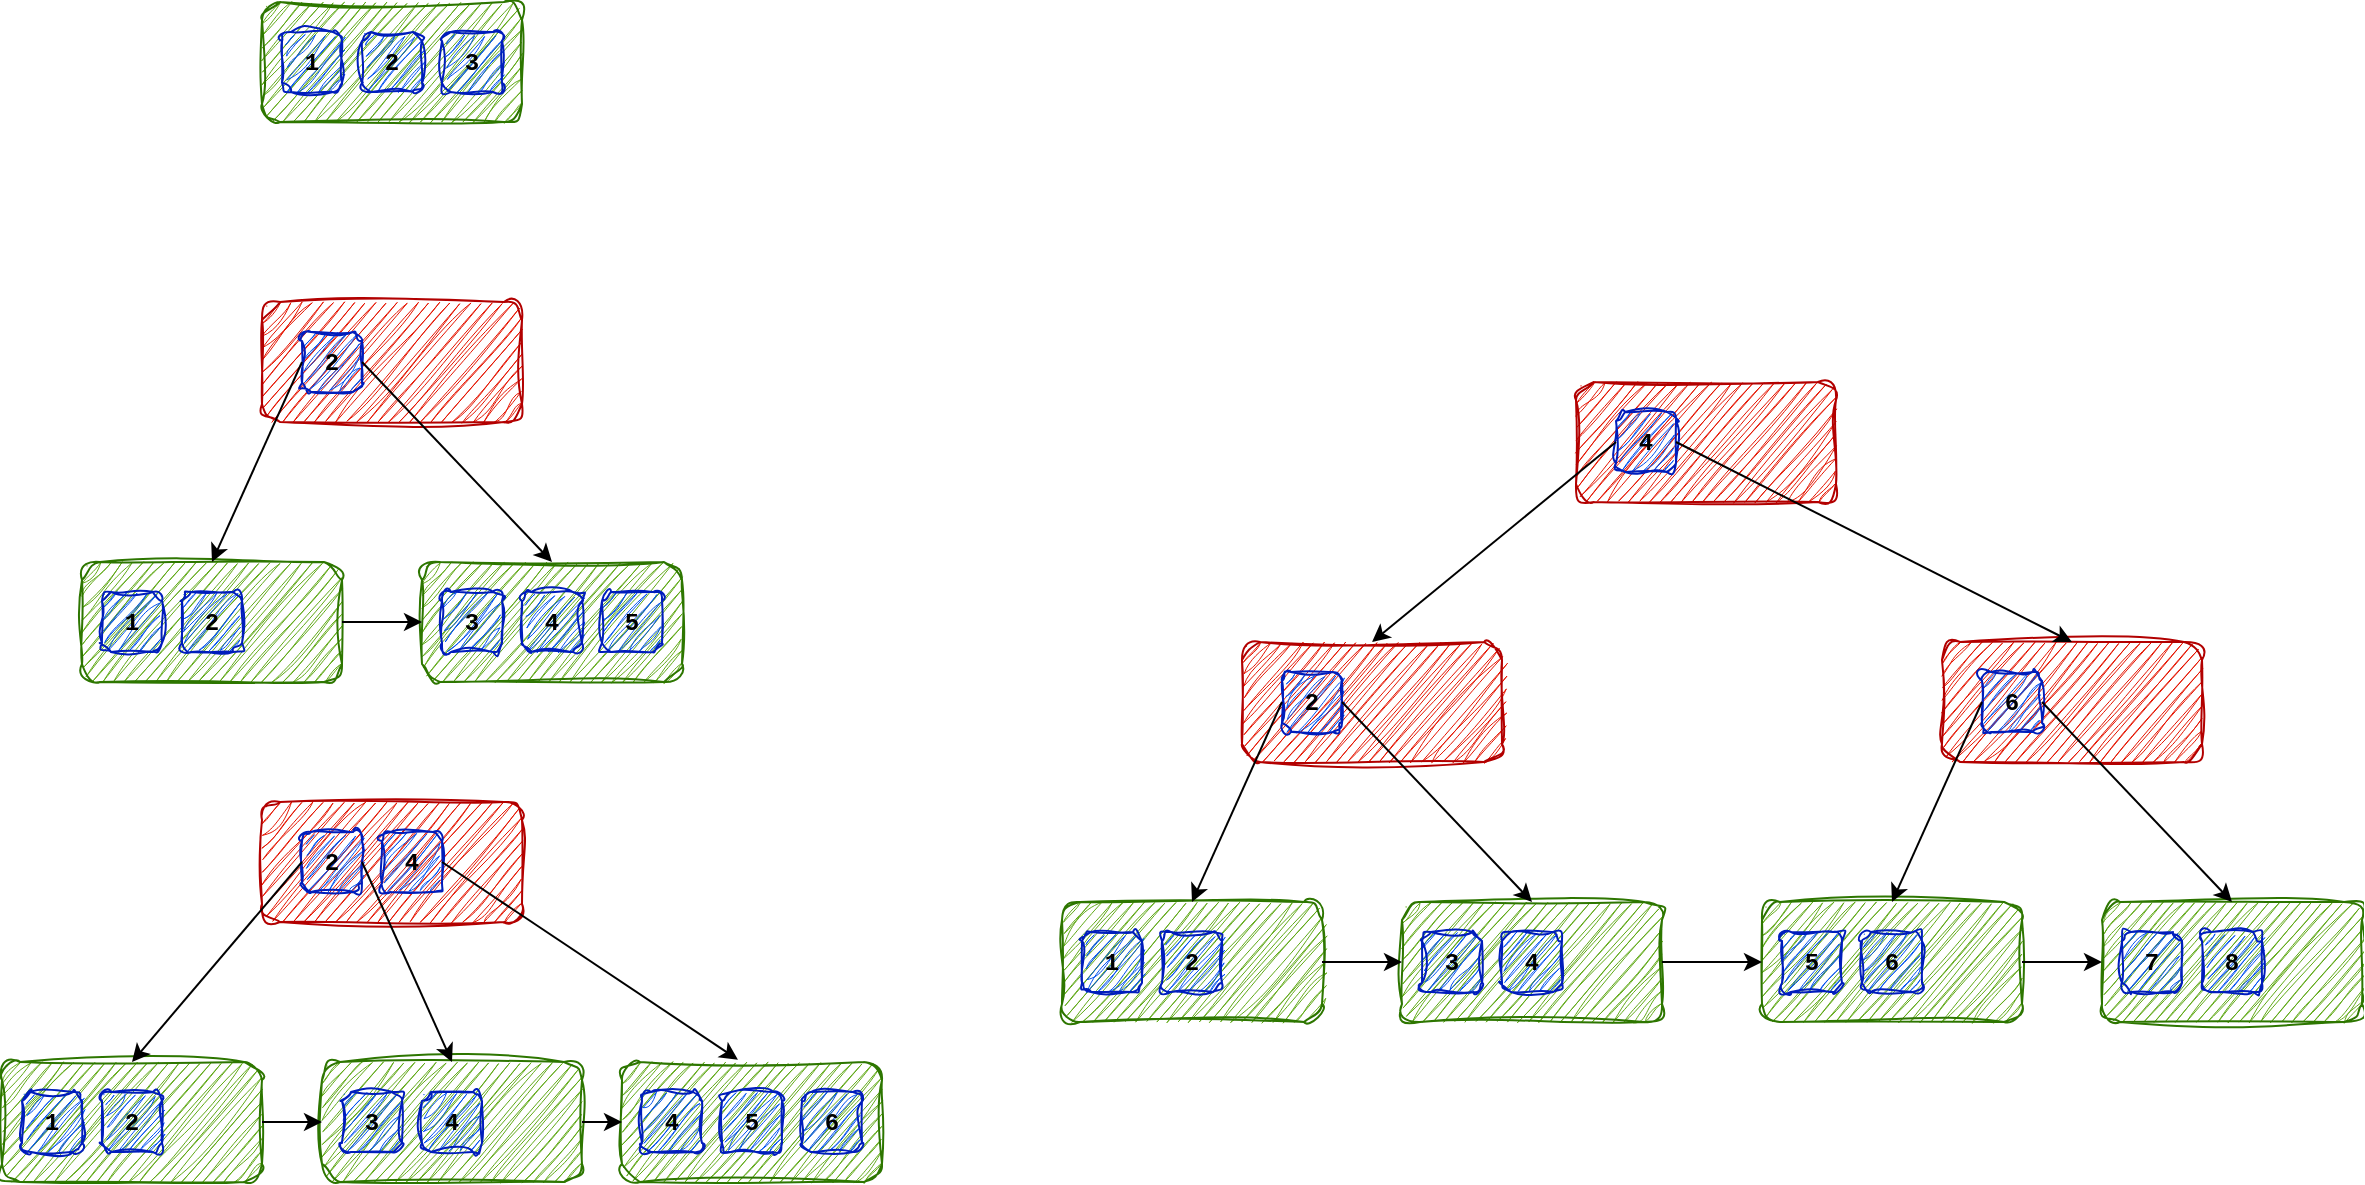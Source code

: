<mxfile version="21.3.4" type="github">
  <diagram name="第 1 页" id="ziBm1HWhkHeEmmVBpRLZ">
    <mxGraphModel dx="1789" dy="1001" grid="1" gridSize="10" guides="1" tooltips="1" connect="1" arrows="1" fold="1" page="1" pageScale="1" pageWidth="827" pageHeight="1169" background="#FFFFFF" math="0" shadow="0">
      <root>
        <mxCell id="0" />
        <mxCell id="1" parent="0" />
        <mxCell id="mPg_2WRoFtC0c9ormzPa-8" value="" style="group" vertex="1" connectable="0" parent="1">
          <mxGeometry x="170" y="30" width="130" height="60" as="geometry" />
        </mxCell>
        <mxCell id="mPg_2WRoFtC0c9ormzPa-1" value="" style="rounded=1;whiteSpace=wrap;html=1;sketch=1;curveFitting=1;jiggle=2;fillColor=#60a917;fontColor=#ffffff;strokeColor=#2D7600;glass=0;shadow=0;" vertex="1" parent="mPg_2WRoFtC0c9ormzPa-8">
          <mxGeometry width="130" height="60" as="geometry" />
        </mxCell>
        <mxCell id="mPg_2WRoFtC0c9ormzPa-4" value="&lt;font face=&quot;Courier New&quot; color=&quot;#000000&quot;&gt;&lt;b&gt;1&lt;/b&gt;&lt;/font&gt;" style="rounded=1;whiteSpace=wrap;html=1;sketch=1;curveFitting=1;jiggle=2;fillColor=#0050ef;fontColor=#ffffff;strokeColor=#001DBC;glass=0;shadow=0;" vertex="1" parent="mPg_2WRoFtC0c9ormzPa-8">
          <mxGeometry x="10" y="15" width="30" height="30" as="geometry" />
        </mxCell>
        <mxCell id="mPg_2WRoFtC0c9ormzPa-5" value="&lt;font face=&quot;Courier New&quot; color=&quot;#000000&quot;&gt;&lt;b&gt;2&lt;/b&gt;&lt;/font&gt;" style="rounded=1;whiteSpace=wrap;html=1;sketch=1;curveFitting=1;jiggle=2;fillColor=#0050ef;fontColor=#ffffff;strokeColor=#001DBC;glass=0;shadow=0;" vertex="1" parent="mPg_2WRoFtC0c9ormzPa-8">
          <mxGeometry x="50" y="15" width="30" height="30" as="geometry" />
        </mxCell>
        <mxCell id="mPg_2WRoFtC0c9ormzPa-6" value="&lt;font face=&quot;Courier New&quot; color=&quot;#000000&quot;&gt;&lt;b&gt;3&lt;/b&gt;&lt;/font&gt;" style="rounded=1;whiteSpace=wrap;html=1;sketch=1;curveFitting=1;jiggle=2;fillColor=#0050ef;fontColor=#ffffff;strokeColor=#001DBC;glass=0;shadow=0;" vertex="1" parent="mPg_2WRoFtC0c9ormzPa-8">
          <mxGeometry x="90" y="15" width="30" height="30" as="geometry" />
        </mxCell>
        <mxCell id="mPg_2WRoFtC0c9ormzPa-10" value="" style="group" vertex="1" connectable="0" parent="1">
          <mxGeometry x="80" y="310" width="130" height="60" as="geometry" />
        </mxCell>
        <mxCell id="mPg_2WRoFtC0c9ormzPa-11" value="" style="rounded=1;whiteSpace=wrap;html=1;sketch=1;curveFitting=1;jiggle=2;fillColor=#60a917;fontColor=#ffffff;strokeColor=#2D7600;glass=0;shadow=0;" vertex="1" parent="mPg_2WRoFtC0c9ormzPa-10">
          <mxGeometry width="130" height="60" as="geometry" />
        </mxCell>
        <mxCell id="mPg_2WRoFtC0c9ormzPa-12" value="&lt;font face=&quot;Courier New&quot; color=&quot;#000000&quot;&gt;&lt;b&gt;1&lt;/b&gt;&lt;/font&gt;" style="rounded=1;whiteSpace=wrap;html=1;sketch=1;curveFitting=1;jiggle=2;fillColor=#0050ef;fontColor=#ffffff;strokeColor=#001DBC;glass=0;shadow=0;" vertex="1" parent="mPg_2WRoFtC0c9ormzPa-10">
          <mxGeometry x="10" y="15" width="30" height="30" as="geometry" />
        </mxCell>
        <mxCell id="mPg_2WRoFtC0c9ormzPa-13" value="&lt;font face=&quot;Courier New&quot; color=&quot;#000000&quot;&gt;&lt;b&gt;2&lt;/b&gt;&lt;/font&gt;" style="rounded=1;whiteSpace=wrap;html=1;sketch=1;curveFitting=1;jiggle=2;fillColor=#0050ef;fontColor=#ffffff;strokeColor=#001DBC;glass=0;shadow=0;" vertex="1" parent="mPg_2WRoFtC0c9ormzPa-10">
          <mxGeometry x="50" y="15" width="30" height="30" as="geometry" />
        </mxCell>
        <mxCell id="mPg_2WRoFtC0c9ormzPa-15" value="" style="group" vertex="1" connectable="0" parent="1">
          <mxGeometry x="250" y="310" width="130" height="60" as="geometry" />
        </mxCell>
        <mxCell id="mPg_2WRoFtC0c9ormzPa-16" value="" style="rounded=1;whiteSpace=wrap;html=1;sketch=1;curveFitting=1;jiggle=2;fillColor=#60a917;fontColor=#ffffff;strokeColor=#2D7600;glass=0;shadow=0;" vertex="1" parent="mPg_2WRoFtC0c9ormzPa-15">
          <mxGeometry width="130" height="60" as="geometry" />
        </mxCell>
        <mxCell id="mPg_2WRoFtC0c9ormzPa-19" value="&lt;font face=&quot;Courier New&quot; color=&quot;#000000&quot;&gt;&lt;b&gt;4&lt;/b&gt;&lt;/font&gt;" style="rounded=1;whiteSpace=wrap;html=1;sketch=1;curveFitting=1;jiggle=2;fillColor=#0050ef;fontColor=#ffffff;strokeColor=#001DBC;glass=0;shadow=0;" vertex="1" parent="mPg_2WRoFtC0c9ormzPa-15">
          <mxGeometry x="50" y="15" width="30" height="30" as="geometry" />
        </mxCell>
        <mxCell id="mPg_2WRoFtC0c9ormzPa-30" value="&lt;font face=&quot;Courier New&quot; color=&quot;#000000&quot;&gt;&lt;b&gt;3&lt;/b&gt;&lt;/font&gt;" style="rounded=1;whiteSpace=wrap;html=1;sketch=1;curveFitting=1;jiggle=2;fillColor=#0050ef;fontColor=#ffffff;strokeColor=#001DBC;glass=0;shadow=0;" vertex="1" parent="mPg_2WRoFtC0c9ormzPa-15">
          <mxGeometry x="10" y="15" width="30" height="30" as="geometry" />
        </mxCell>
        <mxCell id="mPg_2WRoFtC0c9ormzPa-33" value="&lt;font face=&quot;Courier New&quot; color=&quot;#000000&quot;&gt;&lt;b&gt;5&lt;/b&gt;&lt;/font&gt;" style="rounded=1;whiteSpace=wrap;html=1;sketch=1;curveFitting=1;jiggle=2;fillColor=#0050ef;fontColor=#ffffff;strokeColor=#001DBC;glass=0;shadow=0;" vertex="1" parent="mPg_2WRoFtC0c9ormzPa-15">
          <mxGeometry x="90" y="15" width="30" height="30" as="geometry" />
        </mxCell>
        <mxCell id="mPg_2WRoFtC0c9ormzPa-20" value="" style="group;strokeColor=none;fillColor=none;" vertex="1" connectable="0" parent="1">
          <mxGeometry x="170" y="180" width="130" height="60" as="geometry" />
        </mxCell>
        <mxCell id="mPg_2WRoFtC0c9ormzPa-21" value="" style="rounded=1;whiteSpace=wrap;html=1;sketch=1;curveFitting=1;jiggle=2;fillColor=#e51400;fontColor=#ffffff;strokeColor=#B20000;glass=0;shadow=0;" vertex="1" parent="mPg_2WRoFtC0c9ormzPa-20">
          <mxGeometry width="130" height="60" as="geometry" />
        </mxCell>
        <mxCell id="mPg_2WRoFtC0c9ormzPa-23" value="&lt;font face=&quot;Courier New&quot; color=&quot;#000000&quot;&gt;&lt;b&gt;2&lt;/b&gt;&lt;/font&gt;" style="rounded=1;whiteSpace=wrap;html=1;sketch=1;curveFitting=1;jiggle=2;fillColor=#0050ef;fontColor=#ffffff;strokeColor=#001DBC;glass=0;shadow=0;" vertex="1" parent="mPg_2WRoFtC0c9ormzPa-20">
          <mxGeometry x="20" y="15" width="30" height="30" as="geometry" />
        </mxCell>
        <mxCell id="mPg_2WRoFtC0c9ormzPa-31" value="" style="endArrow=classic;html=1;rounded=0;exitX=0;exitY=0.5;exitDx=0;exitDy=0;entryX=0.5;entryY=0;entryDx=0;entryDy=0;strokeColor=#000000;" edge="1" parent="1" source="mPg_2WRoFtC0c9ormzPa-23" target="mPg_2WRoFtC0c9ormzPa-11">
          <mxGeometry width="50" height="50" relative="1" as="geometry">
            <mxPoint x="210" y="300" as="sourcePoint" />
            <mxPoint x="260" y="250" as="targetPoint" />
          </mxGeometry>
        </mxCell>
        <mxCell id="mPg_2WRoFtC0c9ormzPa-32" value="" style="endArrow=classic;html=1;rounded=0;exitX=1;exitY=0.5;exitDx=0;exitDy=0;entryX=0.5;entryY=0;entryDx=0;entryDy=0;strokeColor=#000000;" edge="1" parent="1" source="mPg_2WRoFtC0c9ormzPa-23" target="mPg_2WRoFtC0c9ormzPa-16">
          <mxGeometry width="50" height="50" relative="1" as="geometry">
            <mxPoint x="200" y="220" as="sourcePoint" />
            <mxPoint x="155" y="320" as="targetPoint" />
          </mxGeometry>
        </mxCell>
        <mxCell id="mPg_2WRoFtC0c9ormzPa-34" value="" style="group" vertex="1" connectable="0" parent="1">
          <mxGeometry x="40" y="560" width="130" height="60" as="geometry" />
        </mxCell>
        <mxCell id="mPg_2WRoFtC0c9ormzPa-35" value="" style="rounded=1;whiteSpace=wrap;html=1;sketch=1;curveFitting=1;jiggle=2;fillColor=#60a917;fontColor=#ffffff;strokeColor=#2D7600;glass=0;shadow=0;" vertex="1" parent="mPg_2WRoFtC0c9ormzPa-34">
          <mxGeometry width="130" height="60" as="geometry" />
        </mxCell>
        <mxCell id="mPg_2WRoFtC0c9ormzPa-36" value="&lt;font face=&quot;Courier New&quot; color=&quot;#000000&quot;&gt;&lt;b&gt;1&lt;/b&gt;&lt;/font&gt;" style="rounded=1;whiteSpace=wrap;html=1;sketch=1;curveFitting=1;jiggle=2;fillColor=#0050ef;fontColor=#ffffff;strokeColor=#001DBC;glass=0;shadow=0;" vertex="1" parent="mPg_2WRoFtC0c9ormzPa-34">
          <mxGeometry x="10" y="15" width="30" height="30" as="geometry" />
        </mxCell>
        <mxCell id="mPg_2WRoFtC0c9ormzPa-37" value="&lt;font face=&quot;Courier New&quot; color=&quot;#000000&quot;&gt;&lt;b&gt;2&lt;/b&gt;&lt;/font&gt;" style="rounded=1;whiteSpace=wrap;html=1;sketch=1;curveFitting=1;jiggle=2;fillColor=#0050ef;fontColor=#ffffff;strokeColor=#001DBC;glass=0;shadow=0;" vertex="1" parent="mPg_2WRoFtC0c9ormzPa-34">
          <mxGeometry x="50" y="15" width="30" height="30" as="geometry" />
        </mxCell>
        <mxCell id="mPg_2WRoFtC0c9ormzPa-38" value="" style="group" vertex="1" connectable="0" parent="1">
          <mxGeometry x="200" y="560" width="130" height="60" as="geometry" />
        </mxCell>
        <mxCell id="mPg_2WRoFtC0c9ormzPa-39" value="" style="rounded=1;whiteSpace=wrap;html=1;sketch=1;curveFitting=1;jiggle=2;fillColor=#60a917;fontColor=#ffffff;strokeColor=#2D7600;glass=0;shadow=0;" vertex="1" parent="mPg_2WRoFtC0c9ormzPa-38">
          <mxGeometry width="130" height="60" as="geometry" />
        </mxCell>
        <mxCell id="mPg_2WRoFtC0c9ormzPa-40" value="&lt;font face=&quot;Courier New&quot; color=&quot;#000000&quot;&gt;&lt;b&gt;4&lt;/b&gt;&lt;/font&gt;" style="rounded=1;whiteSpace=wrap;html=1;sketch=1;curveFitting=1;jiggle=2;fillColor=#0050ef;fontColor=#ffffff;strokeColor=#001DBC;glass=0;shadow=0;" vertex="1" parent="mPg_2WRoFtC0c9ormzPa-38">
          <mxGeometry x="50" y="15" width="30" height="30" as="geometry" />
        </mxCell>
        <mxCell id="mPg_2WRoFtC0c9ormzPa-41" value="&lt;font face=&quot;Courier New&quot; color=&quot;#000000&quot;&gt;&lt;b&gt;3&lt;/b&gt;&lt;/font&gt;" style="rounded=1;whiteSpace=wrap;html=1;sketch=1;curveFitting=1;jiggle=2;fillColor=#0050ef;fontColor=#ffffff;strokeColor=#001DBC;glass=0;shadow=0;" vertex="1" parent="mPg_2WRoFtC0c9ormzPa-38">
          <mxGeometry x="10" y="15" width="30" height="30" as="geometry" />
        </mxCell>
        <mxCell id="mPg_2WRoFtC0c9ormzPa-43" value="" style="group;strokeColor=none;fillColor=none;" vertex="1" connectable="0" parent="1">
          <mxGeometry x="170" y="430" width="130" height="60" as="geometry" />
        </mxCell>
        <mxCell id="mPg_2WRoFtC0c9ormzPa-44" value="" style="rounded=1;whiteSpace=wrap;html=1;sketch=1;curveFitting=1;jiggle=2;fillColor=#e51400;fontColor=#ffffff;strokeColor=#B20000;glass=0;shadow=0;" vertex="1" parent="mPg_2WRoFtC0c9ormzPa-43">
          <mxGeometry width="130" height="60" as="geometry" />
        </mxCell>
        <mxCell id="mPg_2WRoFtC0c9ormzPa-45" value="&lt;font face=&quot;Courier New&quot; color=&quot;#000000&quot;&gt;&lt;b&gt;2&lt;/b&gt;&lt;/font&gt;" style="rounded=1;whiteSpace=wrap;html=1;sketch=1;curveFitting=1;jiggle=2;fillColor=#0050ef;fontColor=#ffffff;strokeColor=#001DBC;glass=0;shadow=0;" vertex="1" parent="mPg_2WRoFtC0c9ormzPa-43">
          <mxGeometry x="20" y="15" width="30" height="30" as="geometry" />
        </mxCell>
        <mxCell id="mPg_2WRoFtC0c9ormzPa-58" value="&lt;font face=&quot;Courier New&quot; color=&quot;#000000&quot;&gt;&lt;b&gt;4&lt;/b&gt;&lt;/font&gt;" style="rounded=1;whiteSpace=wrap;html=1;sketch=1;curveFitting=1;jiggle=2;fillColor=#0050ef;fontColor=#ffffff;strokeColor=#001DBC;glass=0;shadow=0;" vertex="1" parent="mPg_2WRoFtC0c9ormzPa-43">
          <mxGeometry x="60" y="15" width="30" height="30" as="geometry" />
        </mxCell>
        <mxCell id="mPg_2WRoFtC0c9ormzPa-46" value="" style="endArrow=classic;html=1;rounded=0;exitX=0;exitY=0.5;exitDx=0;exitDy=0;entryX=0.5;entryY=0;entryDx=0;entryDy=0;strokeColor=#000000;" edge="1" parent="1" source="mPg_2WRoFtC0c9ormzPa-45" target="mPg_2WRoFtC0c9ormzPa-35">
          <mxGeometry width="50" height="50" relative="1" as="geometry">
            <mxPoint x="210" y="550" as="sourcePoint" />
            <mxPoint x="260" y="500" as="targetPoint" />
          </mxGeometry>
        </mxCell>
        <mxCell id="mPg_2WRoFtC0c9ormzPa-47" value="" style="endArrow=classic;html=1;rounded=0;exitX=1;exitY=0.5;exitDx=0;exitDy=0;entryX=0.5;entryY=0;entryDx=0;entryDy=0;strokeColor=#000000;" edge="1" parent="1" source="mPg_2WRoFtC0c9ormzPa-45" target="mPg_2WRoFtC0c9ormzPa-39">
          <mxGeometry width="50" height="50" relative="1" as="geometry">
            <mxPoint x="200" y="470" as="sourcePoint" />
            <mxPoint x="155" y="570" as="targetPoint" />
          </mxGeometry>
        </mxCell>
        <mxCell id="mPg_2WRoFtC0c9ormzPa-48" value="" style="group" vertex="1" connectable="0" parent="1">
          <mxGeometry x="350" y="560" width="130" height="60" as="geometry" />
        </mxCell>
        <mxCell id="mPg_2WRoFtC0c9ormzPa-49" value="" style="rounded=1;whiteSpace=wrap;html=1;sketch=1;curveFitting=1;jiggle=2;fillColor=#60a917;fontColor=#ffffff;strokeColor=#2D7600;glass=0;shadow=0;" vertex="1" parent="mPg_2WRoFtC0c9ormzPa-48">
          <mxGeometry width="130" height="60" as="geometry" />
        </mxCell>
        <mxCell id="mPg_2WRoFtC0c9ormzPa-50" value="&lt;font face=&quot;Courier New&quot; color=&quot;#000000&quot;&gt;&lt;b&gt;5&lt;/b&gt;&lt;/font&gt;" style="rounded=1;whiteSpace=wrap;html=1;sketch=1;curveFitting=1;jiggle=2;fillColor=#0050ef;fontColor=#ffffff;strokeColor=#001DBC;glass=0;shadow=0;" vertex="1" parent="mPg_2WRoFtC0c9ormzPa-48">
          <mxGeometry x="50" y="15" width="30" height="30" as="geometry" />
        </mxCell>
        <mxCell id="mPg_2WRoFtC0c9ormzPa-51" value="&lt;font face=&quot;Courier New&quot; color=&quot;#000000&quot;&gt;&lt;b&gt;4&lt;br&gt;&lt;/b&gt;&lt;/font&gt;" style="rounded=1;whiteSpace=wrap;html=1;sketch=1;curveFitting=1;jiggle=2;fillColor=#0050ef;fontColor=#ffffff;strokeColor=#001DBC;glass=0;shadow=0;" vertex="1" parent="mPg_2WRoFtC0c9ormzPa-48">
          <mxGeometry x="10" y="15" width="30" height="30" as="geometry" />
        </mxCell>
        <mxCell id="mPg_2WRoFtC0c9ormzPa-61" value="&lt;font face=&quot;Courier New&quot; color=&quot;#000000&quot;&gt;&lt;b&gt;6&lt;/b&gt;&lt;/font&gt;" style="rounded=1;whiteSpace=wrap;html=1;sketch=1;curveFitting=1;jiggle=2;fillColor=#0050ef;fontColor=#ffffff;strokeColor=#001DBC;glass=0;shadow=0;" vertex="1" parent="mPg_2WRoFtC0c9ormzPa-48">
          <mxGeometry x="90" y="15" width="30" height="30" as="geometry" />
        </mxCell>
        <mxCell id="mPg_2WRoFtC0c9ormzPa-53" value="" style="endArrow=classic;html=1;rounded=0;exitX=1;exitY=0.5;exitDx=0;exitDy=0;entryX=0;entryY=0.5;entryDx=0;entryDy=0;strokeColor=#000000;" edge="1" parent="1" source="mPg_2WRoFtC0c9ormzPa-11" target="mPg_2WRoFtC0c9ormzPa-16">
          <mxGeometry width="50" height="50" relative="1" as="geometry">
            <mxPoint x="200" y="220" as="sourcePoint" />
            <mxPoint x="155" y="320" as="targetPoint" />
          </mxGeometry>
        </mxCell>
        <mxCell id="mPg_2WRoFtC0c9ormzPa-55" value="" style="endArrow=classic;html=1;rounded=0;exitX=1;exitY=0.5;exitDx=0;exitDy=0;strokeColor=#000000;entryX=0;entryY=0.5;entryDx=0;entryDy=0;" edge="1" parent="1" source="mPg_2WRoFtC0c9ormzPa-35" target="mPg_2WRoFtC0c9ormzPa-39">
          <mxGeometry width="50" height="50" relative="1" as="geometry">
            <mxPoint x="220" y="350" as="sourcePoint" />
            <mxPoint x="190" y="590" as="targetPoint" />
          </mxGeometry>
        </mxCell>
        <mxCell id="mPg_2WRoFtC0c9ormzPa-57" value="" style="endArrow=classic;html=1;rounded=0;exitX=1;exitY=0.5;exitDx=0;exitDy=0;entryX=0;entryY=0.5;entryDx=0;entryDy=0;strokeColor=#000000;" edge="1" parent="1" source="mPg_2WRoFtC0c9ormzPa-39" target="mPg_2WRoFtC0c9ormzPa-49">
          <mxGeometry width="50" height="50" relative="1" as="geometry">
            <mxPoint x="230" y="360" as="sourcePoint" />
            <mxPoint x="270" y="360" as="targetPoint" />
          </mxGeometry>
        </mxCell>
        <mxCell id="mPg_2WRoFtC0c9ormzPa-60" value="" style="endArrow=classic;html=1;rounded=0;exitX=1;exitY=0.5;exitDx=0;exitDy=0;entryX=0.446;entryY=-0.019;entryDx=0;entryDy=0;strokeColor=#000000;entryPerimeter=0;" edge="1" parent="1" source="mPg_2WRoFtC0c9ormzPa-58" target="mPg_2WRoFtC0c9ormzPa-49">
          <mxGeometry width="50" height="50" relative="1" as="geometry">
            <mxPoint x="230" y="470" as="sourcePoint" />
            <mxPoint x="275" y="570" as="targetPoint" />
          </mxGeometry>
        </mxCell>
        <mxCell id="mPg_2WRoFtC0c9ormzPa-62" value="" style="group" vertex="1" connectable="0" parent="1">
          <mxGeometry x="570" y="480" width="130" height="60" as="geometry" />
        </mxCell>
        <mxCell id="mPg_2WRoFtC0c9ormzPa-63" value="" style="rounded=1;whiteSpace=wrap;html=1;sketch=1;curveFitting=1;jiggle=2;fillColor=#60a917;fontColor=#ffffff;strokeColor=#2D7600;glass=0;shadow=0;" vertex="1" parent="mPg_2WRoFtC0c9ormzPa-62">
          <mxGeometry width="130" height="60" as="geometry" />
        </mxCell>
        <mxCell id="mPg_2WRoFtC0c9ormzPa-64" value="&lt;font face=&quot;Courier New&quot; color=&quot;#000000&quot;&gt;&lt;b&gt;1&lt;/b&gt;&lt;/font&gt;" style="rounded=1;whiteSpace=wrap;html=1;sketch=1;curveFitting=1;jiggle=2;fillColor=#0050ef;fontColor=#ffffff;strokeColor=#001DBC;glass=0;shadow=0;" vertex="1" parent="mPg_2WRoFtC0c9ormzPa-62">
          <mxGeometry x="10" y="15" width="30" height="30" as="geometry" />
        </mxCell>
        <mxCell id="mPg_2WRoFtC0c9ormzPa-65" value="&lt;font face=&quot;Courier New&quot; color=&quot;#000000&quot;&gt;&lt;b&gt;2&lt;/b&gt;&lt;/font&gt;" style="rounded=1;whiteSpace=wrap;html=1;sketch=1;curveFitting=1;jiggle=2;fillColor=#0050ef;fontColor=#ffffff;strokeColor=#001DBC;glass=0;shadow=0;" vertex="1" parent="mPg_2WRoFtC0c9ormzPa-62">
          <mxGeometry x="50" y="15" width="30" height="30" as="geometry" />
        </mxCell>
        <mxCell id="mPg_2WRoFtC0c9ormzPa-66" value="" style="group" vertex="1" connectable="0" parent="1">
          <mxGeometry x="740" y="480" width="130" height="60" as="geometry" />
        </mxCell>
        <mxCell id="mPg_2WRoFtC0c9ormzPa-67" value="" style="rounded=1;whiteSpace=wrap;html=1;sketch=1;curveFitting=1;jiggle=2;fillColor=#60a917;fontColor=#ffffff;strokeColor=#2D7600;glass=0;shadow=0;" vertex="1" parent="mPg_2WRoFtC0c9ormzPa-66">
          <mxGeometry width="130" height="60" as="geometry" />
        </mxCell>
        <mxCell id="mPg_2WRoFtC0c9ormzPa-68" value="&lt;font face=&quot;Courier New&quot; color=&quot;#000000&quot;&gt;&lt;b&gt;4&lt;/b&gt;&lt;/font&gt;" style="rounded=1;whiteSpace=wrap;html=1;sketch=1;curveFitting=1;jiggle=2;fillColor=#0050ef;fontColor=#ffffff;strokeColor=#001DBC;glass=0;shadow=0;" vertex="1" parent="mPg_2WRoFtC0c9ormzPa-66">
          <mxGeometry x="50" y="15" width="30" height="30" as="geometry" />
        </mxCell>
        <mxCell id="mPg_2WRoFtC0c9ormzPa-69" value="&lt;font face=&quot;Courier New&quot; color=&quot;#000000&quot;&gt;&lt;b&gt;3&lt;/b&gt;&lt;/font&gt;" style="rounded=1;whiteSpace=wrap;html=1;sketch=1;curveFitting=1;jiggle=2;fillColor=#0050ef;fontColor=#ffffff;strokeColor=#001DBC;glass=0;shadow=0;" vertex="1" parent="mPg_2WRoFtC0c9ormzPa-66">
          <mxGeometry x="10" y="15" width="30" height="30" as="geometry" />
        </mxCell>
        <mxCell id="mPg_2WRoFtC0c9ormzPa-71" value="" style="group;strokeColor=none;fillColor=none;" vertex="1" connectable="0" parent="1">
          <mxGeometry x="660" y="350" width="130" height="60" as="geometry" />
        </mxCell>
        <mxCell id="mPg_2WRoFtC0c9ormzPa-72" value="" style="rounded=1;whiteSpace=wrap;html=1;sketch=1;curveFitting=1;jiggle=2;fillColor=#e51400;fontColor=#ffffff;strokeColor=#B20000;glass=0;shadow=0;" vertex="1" parent="mPg_2WRoFtC0c9ormzPa-71">
          <mxGeometry width="130" height="60" as="geometry" />
        </mxCell>
        <mxCell id="mPg_2WRoFtC0c9ormzPa-73" value="&lt;font face=&quot;Courier New&quot; color=&quot;#000000&quot;&gt;&lt;b&gt;2&lt;/b&gt;&lt;/font&gt;" style="rounded=1;whiteSpace=wrap;html=1;sketch=1;curveFitting=1;jiggle=2;fillColor=#0050ef;fontColor=#ffffff;strokeColor=#001DBC;glass=0;shadow=0;" vertex="1" parent="mPg_2WRoFtC0c9ormzPa-71">
          <mxGeometry x="20" y="15" width="30" height="30" as="geometry" />
        </mxCell>
        <mxCell id="mPg_2WRoFtC0c9ormzPa-74" value="" style="endArrow=classic;html=1;rounded=0;exitX=0;exitY=0.5;exitDx=0;exitDy=0;entryX=0.5;entryY=0;entryDx=0;entryDy=0;strokeColor=#000000;" edge="1" parent="1" source="mPg_2WRoFtC0c9ormzPa-73" target="mPg_2WRoFtC0c9ormzPa-63">
          <mxGeometry width="50" height="50" relative="1" as="geometry">
            <mxPoint x="700" y="470" as="sourcePoint" />
            <mxPoint x="750" y="420" as="targetPoint" />
          </mxGeometry>
        </mxCell>
        <mxCell id="mPg_2WRoFtC0c9ormzPa-75" value="" style="endArrow=classic;html=1;rounded=0;exitX=1;exitY=0.5;exitDx=0;exitDy=0;entryX=0.5;entryY=0;entryDx=0;entryDy=0;strokeColor=#000000;" edge="1" parent="1" source="mPg_2WRoFtC0c9ormzPa-73" target="mPg_2WRoFtC0c9ormzPa-67">
          <mxGeometry width="50" height="50" relative="1" as="geometry">
            <mxPoint x="690" y="390" as="sourcePoint" />
            <mxPoint x="645" y="490" as="targetPoint" />
          </mxGeometry>
        </mxCell>
        <mxCell id="mPg_2WRoFtC0c9ormzPa-76" value="" style="endArrow=classic;html=1;rounded=0;exitX=1;exitY=0.5;exitDx=0;exitDy=0;entryX=0;entryY=0.5;entryDx=0;entryDy=0;strokeColor=#000000;" edge="1" parent="1" source="mPg_2WRoFtC0c9ormzPa-63" target="mPg_2WRoFtC0c9ormzPa-67">
          <mxGeometry width="50" height="50" relative="1" as="geometry">
            <mxPoint x="690" y="390" as="sourcePoint" />
            <mxPoint x="645" y="490" as="targetPoint" />
          </mxGeometry>
        </mxCell>
        <mxCell id="mPg_2WRoFtC0c9ormzPa-77" value="" style="group" vertex="1" connectable="0" parent="1">
          <mxGeometry x="920" y="480" width="130" height="60" as="geometry" />
        </mxCell>
        <mxCell id="mPg_2WRoFtC0c9ormzPa-78" value="" style="rounded=1;whiteSpace=wrap;html=1;sketch=1;curveFitting=1;jiggle=2;fillColor=#60a917;fontColor=#ffffff;strokeColor=#2D7600;glass=0;shadow=0;" vertex="1" parent="mPg_2WRoFtC0c9ormzPa-77">
          <mxGeometry width="130" height="60" as="geometry" />
        </mxCell>
        <mxCell id="mPg_2WRoFtC0c9ormzPa-79" value="&lt;font face=&quot;Courier New&quot; color=&quot;#000000&quot;&gt;&lt;b&gt;5&lt;/b&gt;&lt;/font&gt;" style="rounded=1;whiteSpace=wrap;html=1;sketch=1;curveFitting=1;jiggle=2;fillColor=#0050ef;fontColor=#ffffff;strokeColor=#001DBC;glass=0;shadow=0;" vertex="1" parent="mPg_2WRoFtC0c9ormzPa-77">
          <mxGeometry x="10" y="15" width="30" height="30" as="geometry" />
        </mxCell>
        <mxCell id="mPg_2WRoFtC0c9ormzPa-80" value="&lt;font face=&quot;Courier New&quot; color=&quot;#000000&quot;&gt;&lt;b&gt;6&lt;/b&gt;&lt;/font&gt;" style="rounded=1;whiteSpace=wrap;html=1;sketch=1;curveFitting=1;jiggle=2;fillColor=#0050ef;fontColor=#ffffff;strokeColor=#001DBC;glass=0;shadow=0;" vertex="1" parent="mPg_2WRoFtC0c9ormzPa-77">
          <mxGeometry x="50" y="15" width="30" height="30" as="geometry" />
        </mxCell>
        <mxCell id="mPg_2WRoFtC0c9ormzPa-81" value="" style="group" vertex="1" connectable="0" parent="1">
          <mxGeometry x="1090" y="480" width="130" height="60" as="geometry" />
        </mxCell>
        <mxCell id="mPg_2WRoFtC0c9ormzPa-82" value="" style="rounded=1;whiteSpace=wrap;html=1;sketch=1;curveFitting=1;jiggle=2;fillColor=#60a917;fontColor=#ffffff;strokeColor=#2D7600;glass=0;shadow=0;" vertex="1" parent="mPg_2WRoFtC0c9ormzPa-81">
          <mxGeometry width="130" height="60" as="geometry" />
        </mxCell>
        <mxCell id="mPg_2WRoFtC0c9ormzPa-83" value="&lt;font face=&quot;Courier New&quot; color=&quot;#000000&quot;&gt;&lt;b&gt;8&lt;/b&gt;&lt;/font&gt;" style="rounded=1;whiteSpace=wrap;html=1;sketch=1;curveFitting=1;jiggle=2;fillColor=#0050ef;fontColor=#ffffff;strokeColor=#001DBC;glass=0;shadow=0;" vertex="1" parent="mPg_2WRoFtC0c9ormzPa-81">
          <mxGeometry x="50" y="15" width="30" height="30" as="geometry" />
        </mxCell>
        <mxCell id="mPg_2WRoFtC0c9ormzPa-84" value="&lt;font face=&quot;Courier New&quot; color=&quot;#000000&quot;&gt;&lt;b&gt;7&lt;/b&gt;&lt;/font&gt;" style="rounded=1;whiteSpace=wrap;html=1;sketch=1;curveFitting=1;jiggle=2;fillColor=#0050ef;fontColor=#ffffff;strokeColor=#001DBC;glass=0;shadow=0;" vertex="1" parent="mPg_2WRoFtC0c9ormzPa-81">
          <mxGeometry x="10" y="15" width="30" height="30" as="geometry" />
        </mxCell>
        <mxCell id="mPg_2WRoFtC0c9ormzPa-86" value="" style="group;strokeColor=none;fillColor=none;" vertex="1" connectable="0" parent="1">
          <mxGeometry x="1010" y="350" width="130" height="60" as="geometry" />
        </mxCell>
        <mxCell id="mPg_2WRoFtC0c9ormzPa-87" value="" style="rounded=1;whiteSpace=wrap;html=1;sketch=1;curveFitting=1;jiggle=2;fillColor=#e51400;fontColor=#ffffff;strokeColor=#B20000;glass=0;shadow=0;" vertex="1" parent="mPg_2WRoFtC0c9ormzPa-86">
          <mxGeometry width="130" height="60" as="geometry" />
        </mxCell>
        <mxCell id="mPg_2WRoFtC0c9ormzPa-88" value="&lt;font face=&quot;Courier New&quot; color=&quot;#000000&quot;&gt;&lt;b&gt;6&lt;/b&gt;&lt;/font&gt;" style="rounded=1;whiteSpace=wrap;html=1;sketch=1;curveFitting=1;jiggle=2;fillColor=#0050ef;fontColor=#ffffff;strokeColor=#001DBC;glass=0;shadow=0;" vertex="1" parent="mPg_2WRoFtC0c9ormzPa-86">
          <mxGeometry x="20" y="15" width="30" height="30" as="geometry" />
        </mxCell>
        <mxCell id="mPg_2WRoFtC0c9ormzPa-89" value="" style="endArrow=classic;html=1;rounded=0;exitX=0;exitY=0.5;exitDx=0;exitDy=0;entryX=0.5;entryY=0;entryDx=0;entryDy=0;strokeColor=#000000;" edge="1" parent="1" source="mPg_2WRoFtC0c9ormzPa-88" target="mPg_2WRoFtC0c9ormzPa-78">
          <mxGeometry width="50" height="50" relative="1" as="geometry">
            <mxPoint x="1050" y="470" as="sourcePoint" />
            <mxPoint x="1100" y="420" as="targetPoint" />
          </mxGeometry>
        </mxCell>
        <mxCell id="mPg_2WRoFtC0c9ormzPa-90" value="" style="endArrow=classic;html=1;rounded=0;exitX=1;exitY=0.5;exitDx=0;exitDy=0;entryX=0.5;entryY=0;entryDx=0;entryDy=0;strokeColor=#000000;" edge="1" parent="1" source="mPg_2WRoFtC0c9ormzPa-88" target="mPg_2WRoFtC0c9ormzPa-82">
          <mxGeometry width="50" height="50" relative="1" as="geometry">
            <mxPoint x="1040" y="390" as="sourcePoint" />
            <mxPoint x="995" y="490" as="targetPoint" />
          </mxGeometry>
        </mxCell>
        <mxCell id="mPg_2WRoFtC0c9ormzPa-91" value="" style="endArrow=classic;html=1;rounded=0;exitX=1;exitY=0.5;exitDx=0;exitDy=0;entryX=0;entryY=0.5;entryDx=0;entryDy=0;strokeColor=#000000;" edge="1" parent="1" source="mPg_2WRoFtC0c9ormzPa-78" target="mPg_2WRoFtC0c9ormzPa-82">
          <mxGeometry width="50" height="50" relative="1" as="geometry">
            <mxPoint x="1040" y="390" as="sourcePoint" />
            <mxPoint x="995" y="490" as="targetPoint" />
          </mxGeometry>
        </mxCell>
        <mxCell id="mPg_2WRoFtC0c9ormzPa-92" value="" style="group;strokeColor=none;fillColor=none;" vertex="1" connectable="0" parent="1">
          <mxGeometry x="827" y="220" width="130" height="60" as="geometry" />
        </mxCell>
        <mxCell id="mPg_2WRoFtC0c9ormzPa-93" value="" style="rounded=1;whiteSpace=wrap;html=1;sketch=1;curveFitting=1;jiggle=2;fillColor=#e51400;fontColor=#ffffff;strokeColor=#B20000;glass=0;shadow=0;" vertex="1" parent="mPg_2WRoFtC0c9ormzPa-92">
          <mxGeometry width="130" height="60" as="geometry" />
        </mxCell>
        <mxCell id="mPg_2WRoFtC0c9ormzPa-94" value="&lt;font face=&quot;Courier New&quot; color=&quot;#000000&quot;&gt;&lt;b&gt;4&lt;/b&gt;&lt;/font&gt;" style="rounded=1;whiteSpace=wrap;html=1;sketch=1;curveFitting=1;jiggle=2;fillColor=#0050ef;fontColor=#ffffff;strokeColor=#001DBC;glass=0;shadow=0;" vertex="1" parent="mPg_2WRoFtC0c9ormzPa-92">
          <mxGeometry x="20" y="15" width="30" height="30" as="geometry" />
        </mxCell>
        <mxCell id="mPg_2WRoFtC0c9ormzPa-97" value="" style="endArrow=classic;html=1;rounded=0;exitX=0;exitY=0.5;exitDx=0;exitDy=0;entryX=0.5;entryY=0;entryDx=0;entryDy=0;strokeColor=#000000;" edge="1" parent="1" source="mPg_2WRoFtC0c9ormzPa-94" target="mPg_2WRoFtC0c9ormzPa-72">
          <mxGeometry width="50" height="50" relative="1" as="geometry">
            <mxPoint x="815" y="240" as="sourcePoint" />
            <mxPoint x="770" y="340" as="targetPoint" />
          </mxGeometry>
        </mxCell>
        <mxCell id="mPg_2WRoFtC0c9ormzPa-98" value="" style="endArrow=classic;html=1;rounded=0;exitX=1;exitY=0.5;exitDx=0;exitDy=0;entryX=0.5;entryY=0;entryDx=0;entryDy=0;strokeColor=#000000;" edge="1" parent="1" source="mPg_2WRoFtC0c9ormzPa-94" target="mPg_2WRoFtC0c9ormzPa-87">
          <mxGeometry width="50" height="50" relative="1" as="geometry">
            <mxPoint x="700" y="400" as="sourcePoint" />
            <mxPoint x="655" y="500" as="targetPoint" />
          </mxGeometry>
        </mxCell>
        <mxCell id="mPg_2WRoFtC0c9ormzPa-99" value="" style="endArrow=classic;html=1;rounded=0;exitX=1;exitY=0.5;exitDx=0;exitDy=0;entryX=0;entryY=0.5;entryDx=0;entryDy=0;strokeColor=#000000;" edge="1" parent="1" source="mPg_2WRoFtC0c9ormzPa-67" target="mPg_2WRoFtC0c9ormzPa-78">
          <mxGeometry width="50" height="50" relative="1" as="geometry">
            <mxPoint x="710" y="520" as="sourcePoint" />
            <mxPoint x="750" y="520" as="targetPoint" />
          </mxGeometry>
        </mxCell>
      </root>
    </mxGraphModel>
  </diagram>
</mxfile>
